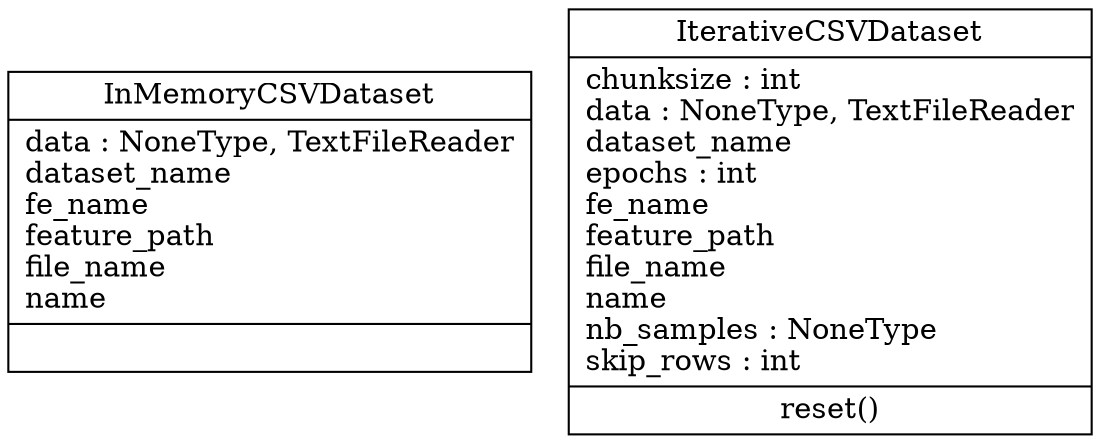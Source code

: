digraph "classes_datasets" {
rankdir=BT
charset="utf-8"
"src.datasets.custom_dataset.InMemoryCSVDataset" [color="black", fontcolor="black", label=<{InMemoryCSVDataset|data : NoneType, TextFileReader<br ALIGN="LEFT"/>dataset_name<br ALIGN="LEFT"/>fe_name<br ALIGN="LEFT"/>feature_path<br ALIGN="LEFT"/>file_name<br ALIGN="LEFT"/>name<br ALIGN="LEFT"/>|}>, shape="record", style="solid"];
"src.datasets.custom_dataset.IterativeCSVDataset" [color="black", fontcolor="black", label=<{IterativeCSVDataset|chunksize : int<br ALIGN="LEFT"/>data : NoneType, TextFileReader<br ALIGN="LEFT"/>dataset_name<br ALIGN="LEFT"/>epochs : int<br ALIGN="LEFT"/>fe_name<br ALIGN="LEFT"/>feature_path<br ALIGN="LEFT"/>file_name<br ALIGN="LEFT"/>name<br ALIGN="LEFT"/>nb_samples : NoneType<br ALIGN="LEFT"/>skip_rows : int<br ALIGN="LEFT"/>|reset()<br ALIGN="LEFT"/>}>, shape="record", style="solid"];
}
